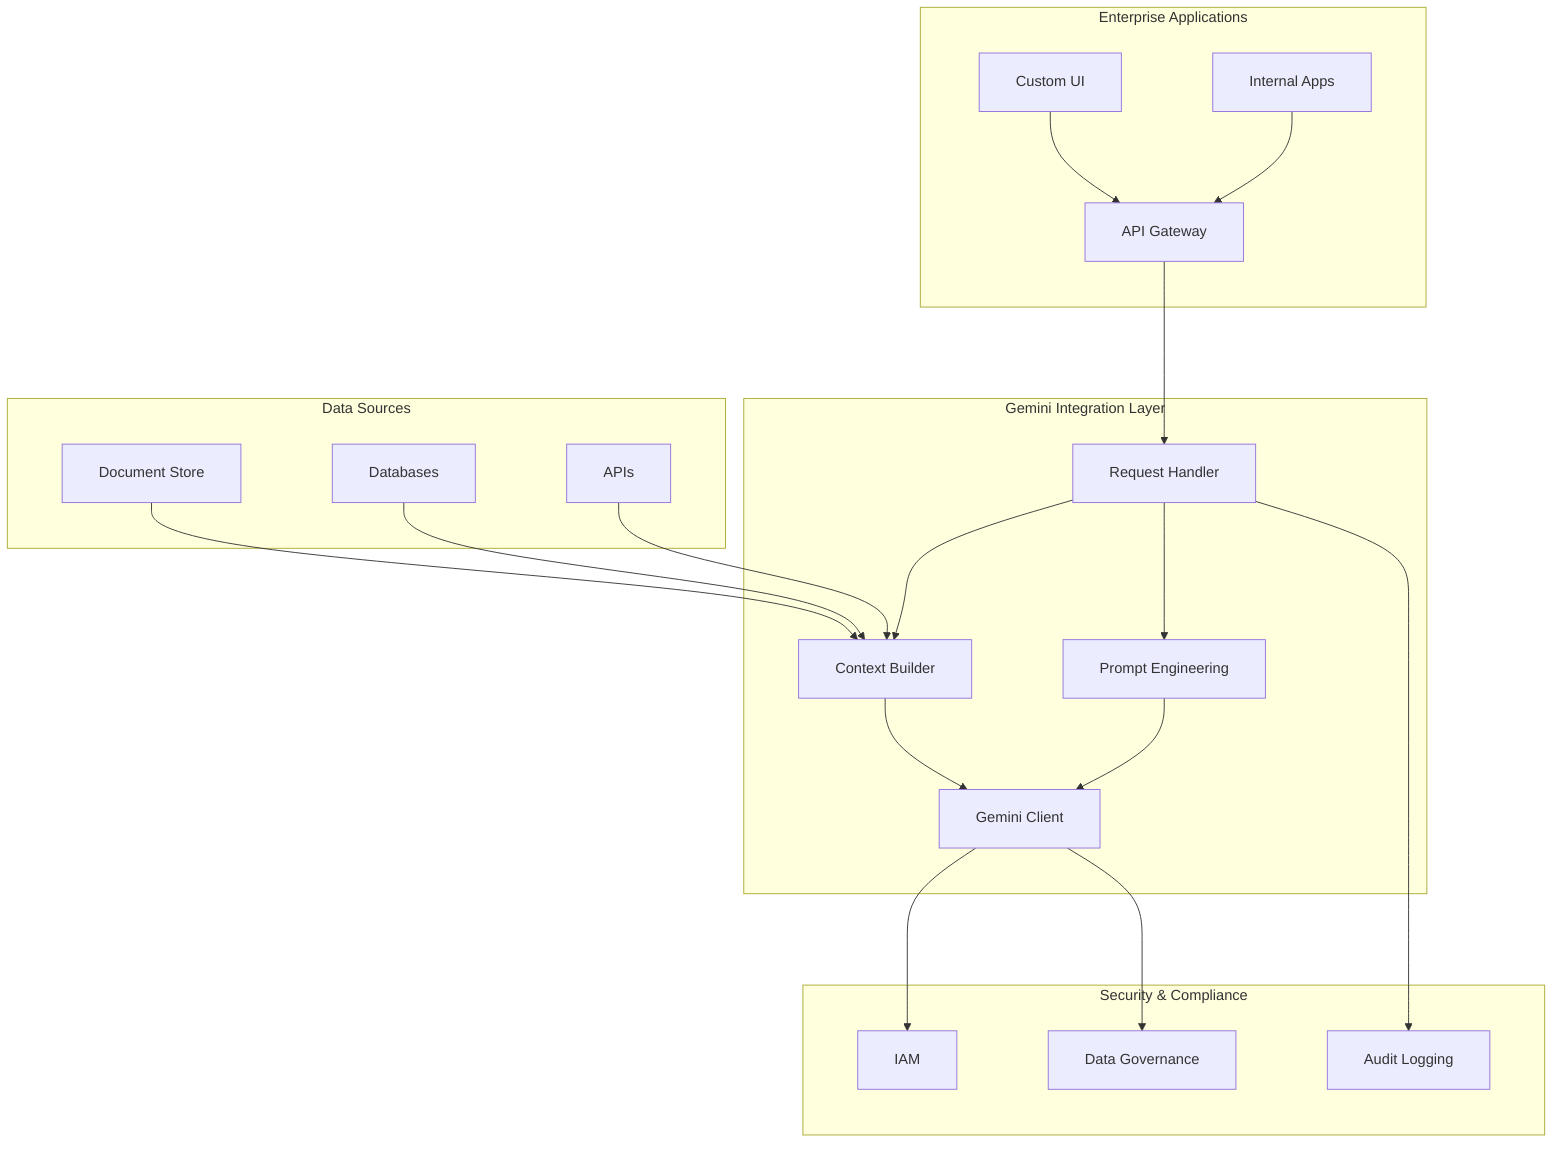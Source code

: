 %%{init: {'theme': 'default', 'themeVariables': { 'fontSize': '16px', 'fontFamily': 'Arial'}, 'securityLevel': 'loose', 'maxWidth': 2000, 'flowchart': {'htmlLabels': true, 'curve': 'basis', 'nodeSpacing': 100, 'rankSpacing': 100, 'padding': 20}}}%%

graph TB
    subgraph Enterprise Applications
        A[Internal Apps] --> B[API Gateway]
        C[Custom UI] --> B
    end
    
    subgraph Gemini Integration Layer
        B --> D[Request Handler]
        D --> E[Prompt Engineering]
        D --> F[Context Builder]
        E --> G[Gemini Client]
        F --> G
    end
    
    subgraph Data Sources
        H[APIs] --> F
        I[Databases] --> F
        J[Document Store] --> F
    end
    
    subgraph Security & Compliance
        K[IAM]
        L[Data Governance]
        M[Audit Logging]
    end
    
    G --> K
    G --> L
    D --> M